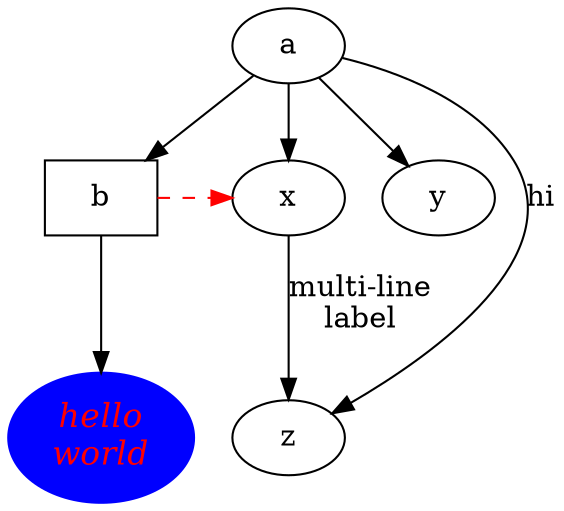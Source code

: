 digraph test4294967297 {
       a -> b -> c;
       a -> {x y};
       b [shape=box];
       c [label="hello\nworld",color=blue,fontsize=16,
            fontname="Palatino-Italic",fontcolor=red,style=filled];
       a -> z [label="hi", weight=0];
       x -> z [label="multi-line󠀴\nlabel"];
       edge [style=dashed,color=red];
       b -> x;
       {rank=same; b x}
}

